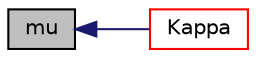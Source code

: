 digraph "mu"
{
  bgcolor="transparent";
  edge [fontname="Helvetica",fontsize="10",labelfontname="Helvetica",labelfontsize="10"];
  node [fontname="Helvetica",fontsize="10",shape=record];
  rankdir="LR";
  Node87 [label="mu",height=0.2,width=0.4,color="black", fillcolor="grey75", style="filled", fontcolor="black"];
  Node87 -> Node88 [dir="back",color="midnightblue",fontsize="10",style="solid",fontname="Helvetica"];
  Node88 [label="Kappa",height=0.2,width=0.4,color="red",URL="$a31549.html#a1cad1ced6861abf21d9b7fac5f08467a",tooltip="Un-isotropic thermal conductivity [W/mK]. "];
}
